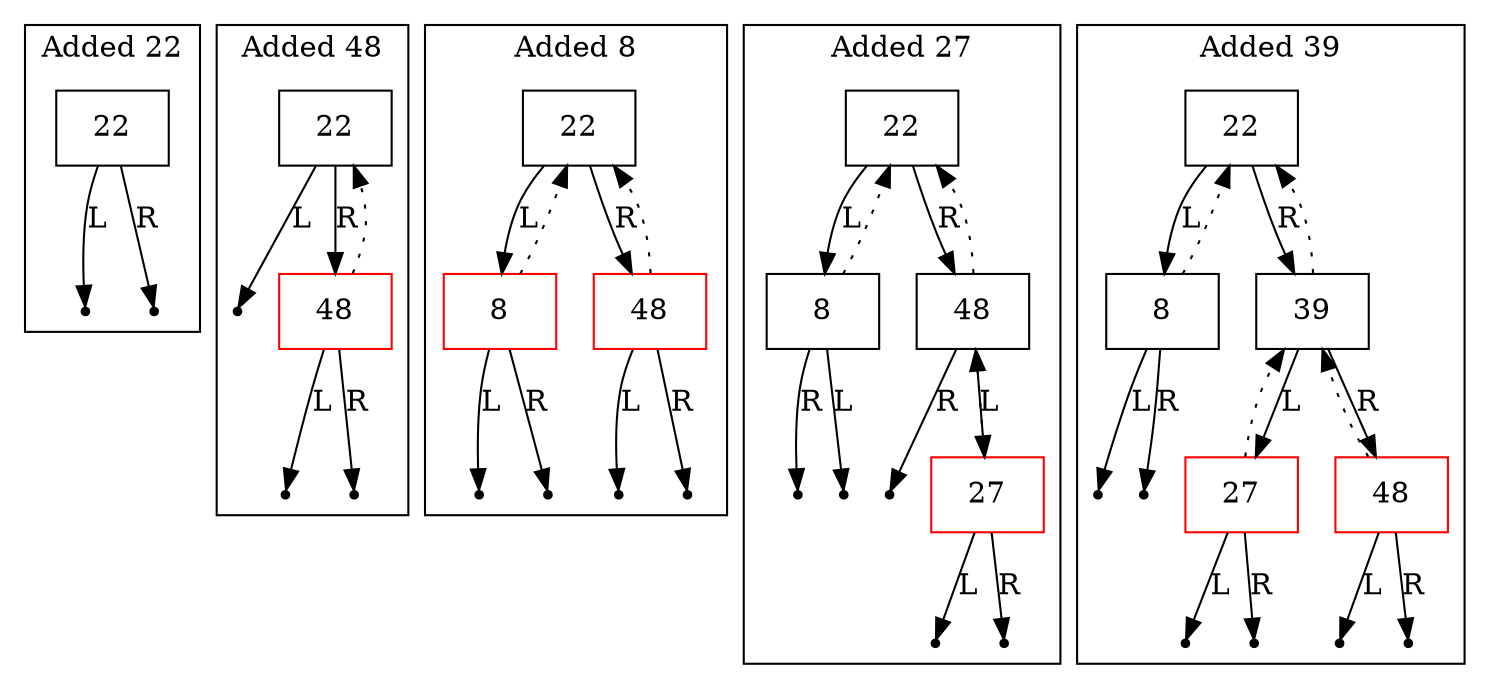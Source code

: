 digraph {
subgraph "cluster_Added 22_count_1"{
label ="Added 22";
"cluster_Added 22_count_1_data_22"[shape=record color=black label="{22}"];
"cluster_Added 22_count_1_data_22_leftNull" [label=Null shape=point color=black];
"cluster_Added 22_count_1_data_22_rightNull" [label=Null shape=point color=black];

"cluster_Added 22_count_1_data_22" -> "cluster_Added 22_count_1_data_22_leftNull"[label=L];
"cluster_Added 22_count_1_data_22" -> "cluster_Added 22_count_1_data_22_rightNull"[label=R];

}
subgraph "cluster_Added 48_count_2"{
label ="Added 48";
"cluster_Added 48_count_2_data_22"[shape=record color=black label="{22}"];
"cluster_Added 48_count_2_data_22_leftNull" [label=Null shape=point color=black];
"cluster_Added 48_count_2_data_48"[shape=record color=red label="{48}"];
"cluster_Added 48_count_2_data_48_leftNull" [label=Null shape=point color=black];
"cluster_Added 48_count_2_data_48_rightNull" [label=Null shape=point color=black];

"cluster_Added 48_count_2_data_22" -> "cluster_Added 48_count_2_data_22_leftNull"[label=L];
"cluster_Added 48_count_2_data_22" -> "cluster_Added 48_count_2_data_48"[label=R];
"cluster_Added 48_count_2_data_48" -> "cluster_Added 48_count_2_data_22"[style=dotted];
"cluster_Added 48_count_2_data_48" -> "cluster_Added 48_count_2_data_48_leftNull"[label=L];
"cluster_Added 48_count_2_data_48" -> "cluster_Added 48_count_2_data_48_rightNull"[label=R];

}
subgraph "cluster_Added 8_count_3"{
label ="Added 8";
"cluster_Added 8_count_3_data_22"[shape=record color=black label="{22}"];
"cluster_Added 8_count_3_data_8"[shape=record color=red label="{8}"];
"cluster_Added 8_count_3_data_8_leftNull" [label=Null shape=point color=black];
"cluster_Added 8_count_3_data_8_rightNull" [label=Null shape=point color=black];
"cluster_Added 8_count_3_data_48"[shape=record color=red label="{48}"];
"cluster_Added 8_count_3_data_48_leftNull" [label=Null shape=point color=black];
"cluster_Added 8_count_3_data_48_rightNull" [label=Null shape=point color=black];

"cluster_Added 8_count_3_data_22" -> "cluster_Added 8_count_3_data_8"[label=L];
"cluster_Added 8_count_3_data_22" -> "cluster_Added 8_count_3_data_48"[label=R];
"cluster_Added 8_count_3_data_8" -> "cluster_Added 8_count_3_data_22"[style=dotted];
"cluster_Added 8_count_3_data_8" -> "cluster_Added 8_count_3_data_8_leftNull"[label=L];
"cluster_Added 8_count_3_data_8" -> "cluster_Added 8_count_3_data_8_rightNull"[label=R];
"cluster_Added 8_count_3_data_48" -> "cluster_Added 8_count_3_data_22"[style=dotted];
"cluster_Added 8_count_3_data_48" -> "cluster_Added 8_count_3_data_48_leftNull"[label=L];
"cluster_Added 8_count_3_data_48" -> "cluster_Added 8_count_3_data_48_rightNull"[label=R];

}
subgraph "cluster_Added 27_count_4"{
label ="Added 27";
"cluster_Added 27_count_4_data_22"[shape=record color=black label="{22}"];
"cluster_Added 27_count_4_data_8"[shape=record color=black label="{8}"];
"cluster_Added 27_count_4_data_8_leftNull" [label=Null shape=point color=black];
"cluster_Added 27_count_4_data_8_rightNull" [label=Null shape=point color=black];
"cluster_Added 27_count_4_data_48"[shape=record color=black label="{48}"];
"cluster_Added 27_count_4_data_48_rightNull" [label=Null shape=point color=black];
"cluster_Added 27_count_4_data_27"[shape=record color=red label="{27}"];
"cluster_Added 27_count_4_data_27_leftNull" [label=Null shape=point color=black];
"cluster_Added 27_count_4_data_27_rightNull" [label=Null shape=point color=black];

"cluster_Added 27_count_4_data_22" -> "cluster_Added 27_count_4_data_8"[label=L];
"cluster_Added 27_count_4_data_22" -> "cluster_Added 27_count_4_data_48"[label=R];
"cluster_Added 27_count_4_data_8" -> "cluster_Added 27_count_4_data_22"[style=dotted];
"cluster_Added 27_count_4_data_8" -> "cluster_Added 27_count_4_data_8_leftNull"[label=L];
"cluster_Added 27_count_4_data_8" -> "cluster_Added 27_count_4_data_8_rightNull"[label=R];
"cluster_Added 27_count_4_data_48" -> "cluster_Added 27_count_4_data_22"[style=dotted];
"cluster_Added 27_count_4_data_48" -> "cluster_Added 27_count_4_data_27"[label=L];
"cluster_Added 27_count_4_data_48" -> "cluster_Added 27_count_4_data_48_rightNull"[label=R];
"cluster_Added 27_count_4_data_27" -> "cluster_Added 27_count_4_data_48"[style=dotted];
"cluster_Added 27_count_4_data_27" -> "cluster_Added 27_count_4_data_27_leftNull"[label=L];
"cluster_Added 27_count_4_data_27" -> "cluster_Added 27_count_4_data_27_rightNull"[label=R];

}
subgraph "cluster_Added 39_count_5"{
label ="Added 39";
"cluster_Added 39_count_5_data_22"[shape=record color=black label="{22}"];
"cluster_Added 39_count_5_data_8"[shape=record color=black label="{8}"];
"cluster_Added 39_count_5_data_8_leftNull" [label=Null shape=point color=black];
"cluster_Added 39_count_5_data_8_rightNull" [label=Null shape=point color=black];
"cluster_Added 39_count_5_data_39"[shape=record color=black label="{39}"];
"cluster_Added 39_count_5_data_27"[shape=record color=red label="{27}"];
"cluster_Added 39_count_5_data_27_leftNull" [label=Null shape=point color=black];
"cluster_Added 39_count_5_data_27_rightNull" [label=Null shape=point color=black];
"cluster_Added 39_count_5_data_48"[shape=record color=red label="{48}"];
"cluster_Added 39_count_5_data_48_leftNull" [label=Null shape=point color=black];
"cluster_Added 39_count_5_data_48_rightNull" [label=Null shape=point color=black];

"cluster_Added 39_count_5_data_22" -> "cluster_Added 39_count_5_data_8"[label=L];
"cluster_Added 39_count_5_data_22" -> "cluster_Added 39_count_5_data_39"[label=R];
"cluster_Added 39_count_5_data_8" -> "cluster_Added 39_count_5_data_22"[style=dotted];
"cluster_Added 39_count_5_data_8" -> "cluster_Added 39_count_5_data_8_leftNull"[label=L];
"cluster_Added 39_count_5_data_8" -> "cluster_Added 39_count_5_data_8_rightNull"[label=R];
"cluster_Added 39_count_5_data_39" -> "cluster_Added 39_count_5_data_22"[style=dotted];
"cluster_Added 39_count_5_data_39" -> "cluster_Added 39_count_5_data_27"[label=L];
"cluster_Added 39_count_5_data_39" -> "cluster_Added 39_count_5_data_48"[label=R];
"cluster_Added 39_count_5_data_27" -> "cluster_Added 39_count_5_data_39"[style=dotted];
"cluster_Added 39_count_5_data_27" -> "cluster_Added 39_count_5_data_27_leftNull"[label=L];
"cluster_Added 39_count_5_data_27" -> "cluster_Added 39_count_5_data_27_rightNull"[label=R];
"cluster_Added 39_count_5_data_48" -> "cluster_Added 39_count_5_data_39"[style=dotted];
"cluster_Added 39_count_5_data_48" -> "cluster_Added 39_count_5_data_48_leftNull"[label=L];
"cluster_Added 39_count_5_data_48" -> "cluster_Added 39_count_5_data_48_rightNull"[label=R];

}
label = "";}
